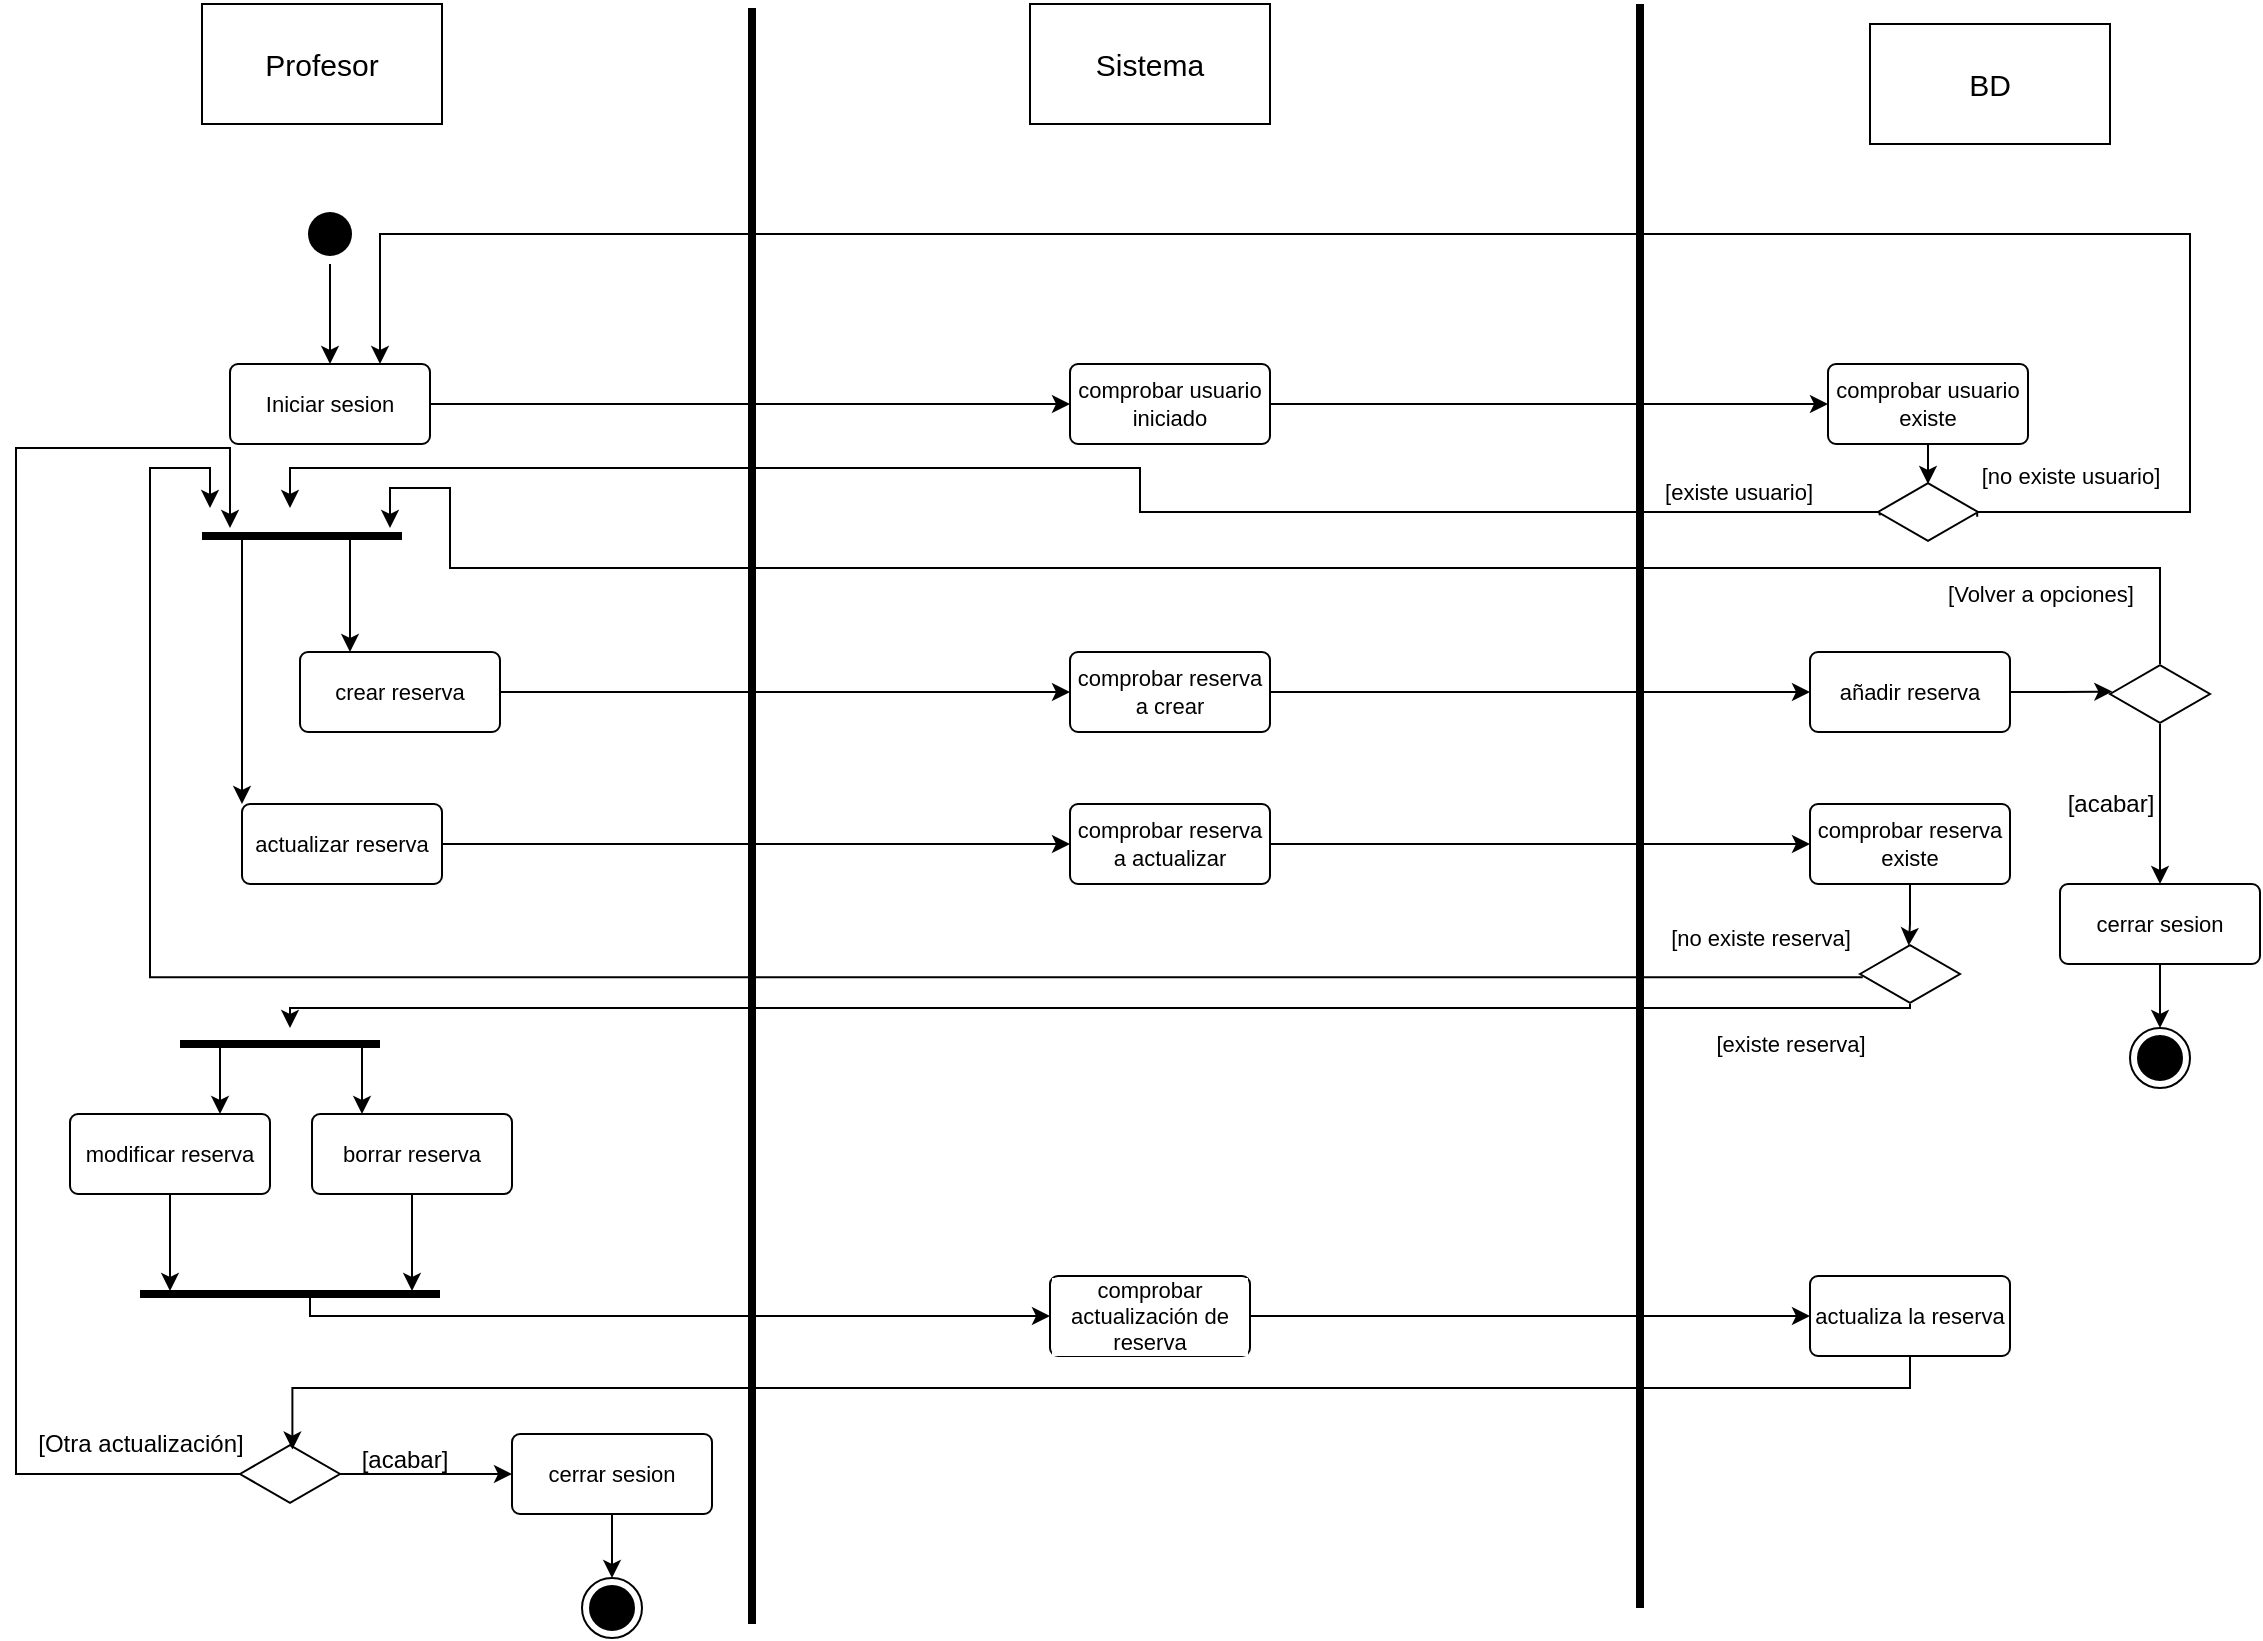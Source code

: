 <mxfile version="26.0.12">
  <diagram name="Página-1" id="qlRQV2MQdT9s-rdoZJUx">
    <mxGraphModel dx="1750" dy="928" grid="1" gridSize="10" guides="1" tooltips="1" connect="1" arrows="1" fold="1" page="1" pageScale="1" pageWidth="1169" pageHeight="827" math="0" shadow="0">
      <root>
        <mxCell id="0" />
        <mxCell id="1" parent="0" />
        <mxCell id="wWT4ilZx3VzIWegS0zs--90" value="" style="line;strokeWidth=4;direction=south;html=1;perimeter=backbonePerimeter;points=[];outlineConnect=0;fontFamily=Helvetica;fontSize=11;fontColor=default;labelBackgroundColor=default;" parent="1" vertex="1">
          <mxGeometry x="406" y="10" width="10" height="808" as="geometry" />
        </mxCell>
        <mxCell id="wWT4ilZx3VzIWegS0zs--91" value="&lt;font style=&quot;font-size: 15px;&quot;&gt;Profesor&lt;/font&gt;" style="rounded=0;whiteSpace=wrap;html=1;fontFamily=Helvetica;fontSize=11;fontColor=default;labelBackgroundColor=default;" parent="1" vertex="1">
          <mxGeometry x="136" y="8" width="120" height="60" as="geometry" />
        </mxCell>
        <mxCell id="wWT4ilZx3VzIWegS0zs--92" value="&lt;font style=&quot;font-size: 15px;&quot;&gt;Sistema&lt;/font&gt;" style="rounded=0;whiteSpace=wrap;html=1;fontFamily=Helvetica;fontSize=11;fontColor=default;labelBackgroundColor=default;" parent="1" vertex="1">
          <mxGeometry x="550" y="8" width="120" height="60" as="geometry" />
        </mxCell>
        <mxCell id="wWT4ilZx3VzIWegS0zs--93" style="edgeStyle=none;shape=connector;curved=0;rounded=0;orthogonalLoop=1;jettySize=auto;html=1;entryX=0.5;entryY=0;entryDx=0;entryDy=0;strokeColor=default;align=center;verticalAlign=middle;fontFamily=Helvetica;fontSize=11;fontColor=default;labelBackgroundColor=default;endArrow=classic;endFill=1;" parent="1" source="wWT4ilZx3VzIWegS0zs--94" target="wWT4ilZx3VzIWegS0zs--96" edge="1">
          <mxGeometry relative="1" as="geometry" />
        </mxCell>
        <mxCell id="wWT4ilZx3VzIWegS0zs--94" value="" style="ellipse;html=1;shape=endState;fillColor=#000000;strokeColor=none;" parent="1" vertex="1">
          <mxGeometry x="185" y="108" width="30" height="30" as="geometry" />
        </mxCell>
        <mxCell id="wWT4ilZx3VzIWegS0zs--95" style="edgeStyle=none;shape=connector;curved=0;rounded=0;orthogonalLoop=1;jettySize=auto;html=1;strokeColor=default;align=center;verticalAlign=middle;fontFamily=Helvetica;fontSize=11;fontColor=default;labelBackgroundColor=default;endArrow=classic;endFill=1;entryX=0;entryY=0.5;entryDx=0;entryDy=0;" parent="1" source="wWT4ilZx3VzIWegS0zs--96" target="wWT4ilZx3VzIWegS0zs--98" edge="1">
          <mxGeometry relative="1" as="geometry">
            <mxPoint x="611" y="208" as="targetPoint" />
          </mxGeometry>
        </mxCell>
        <mxCell id="wWT4ilZx3VzIWegS0zs--96" value="Iniciar sesion" style="rounded=1;arcSize=10;whiteSpace=wrap;html=1;align=center;fontFamily=Helvetica;fontSize=11;fontColor=default;labelBackgroundColor=default;" parent="1" vertex="1">
          <mxGeometry x="150" y="188" width="100" height="40" as="geometry" />
        </mxCell>
        <mxCell id="7pXeF4EEX6OUsHhG6Bgy-25" style="edgeStyle=orthogonalEdgeStyle;rounded=0;orthogonalLoop=1;jettySize=auto;html=1;entryX=0;entryY=0.5;entryDx=0;entryDy=0;" edge="1" parent="1" source="wWT4ilZx3VzIWegS0zs--98" target="7pXeF4EEX6OUsHhG6Bgy-24">
          <mxGeometry relative="1" as="geometry" />
        </mxCell>
        <mxCell id="wWT4ilZx3VzIWegS0zs--98" value="comprobar usuario iniciado" style="rounded=1;arcSize=10;whiteSpace=wrap;html=1;align=center;fontFamily=Helvetica;fontSize=11;fontColor=default;labelBackgroundColor=default;" parent="1" vertex="1">
          <mxGeometry x="570" y="188" width="100" height="40" as="geometry" />
        </mxCell>
        <mxCell id="wWT4ilZx3VzIWegS0zs--99" style="edgeStyle=orthogonalEdgeStyle;shape=connector;rounded=0;orthogonalLoop=1;jettySize=auto;html=1;strokeColor=default;align=center;verticalAlign=middle;fontFamily=Helvetica;fontSize=11;fontColor=default;labelBackgroundColor=default;endArrow=classic;endFill=1;exitX=0.017;exitY=0.556;exitDx=0;exitDy=0;exitPerimeter=0;" parent="1" source="wWT4ilZx3VzIWegS0zs--101" edge="1">
          <mxGeometry relative="1" as="geometry">
            <mxPoint x="180" y="260" as="targetPoint" />
            <mxPoint x="970" y="262" as="sourcePoint" />
            <Array as="points">
              <mxPoint x="975" y="262" />
              <mxPoint x="605" y="262" />
              <mxPoint x="605" y="240" />
              <mxPoint x="180" y="240" />
            </Array>
          </mxGeometry>
        </mxCell>
        <mxCell id="7pXeF4EEX6OUsHhG6Bgy-41" style="edgeStyle=orthogonalEdgeStyle;rounded=0;orthogonalLoop=1;jettySize=auto;html=1;entryX=0.75;entryY=0;entryDx=0;entryDy=0;exitX=0.992;exitY=0.58;exitDx=0;exitDy=0;exitPerimeter=0;" edge="1" parent="1" source="wWT4ilZx3VzIWegS0zs--101" target="wWT4ilZx3VzIWegS0zs--96">
          <mxGeometry relative="1" as="geometry">
            <Array as="points">
              <mxPoint x="1024" y="262" />
              <mxPoint x="1130" y="262" />
              <mxPoint x="1130" y="123" />
              <mxPoint x="225" y="123" />
            </Array>
          </mxGeometry>
        </mxCell>
        <mxCell id="wWT4ilZx3VzIWegS0zs--101" value="" style="html=1;whiteSpace=wrap;aspect=fixed;shape=isoRectangle;fontFamily=Helvetica;fontSize=11;fontColor=default;labelBackgroundColor=default;" parent="1" vertex="1">
          <mxGeometry x="974" y="247" width="50" height="30" as="geometry" />
        </mxCell>
        <mxCell id="wWT4ilZx3VzIWegS0zs--103" style="edgeStyle=none;shape=connector;curved=0;rounded=0;orthogonalLoop=1;jettySize=auto;html=1;entryX=0;entryY=0;entryDx=0;entryDy=0;strokeColor=default;align=center;verticalAlign=middle;fontFamily=Helvetica;fontSize=11;fontColor=default;labelBackgroundColor=default;endArrow=classic;endFill=1;" parent="1" source="wWT4ilZx3VzIWegS0zs--105" target="wWT4ilZx3VzIWegS0zs--109" edge="1">
          <mxGeometry relative="1" as="geometry" />
        </mxCell>
        <mxCell id="wWT4ilZx3VzIWegS0zs--104" style="edgeStyle=none;shape=connector;curved=0;rounded=0;orthogonalLoop=1;jettySize=auto;html=1;entryX=0.25;entryY=0;entryDx=0;entryDy=0;strokeColor=default;align=center;verticalAlign=middle;fontFamily=Helvetica;fontSize=11;fontColor=default;labelBackgroundColor=default;endArrow=classic;endFill=1;" parent="1" source="wWT4ilZx3VzIWegS0zs--105" target="wWT4ilZx3VzIWegS0zs--107" edge="1">
          <mxGeometry relative="1" as="geometry" />
        </mxCell>
        <mxCell id="wWT4ilZx3VzIWegS0zs--105" value="" style="line;strokeWidth=4;direction=south;html=1;perimeter=backbonePerimeter;points=[];outlineConnect=0;fontFamily=Helvetica;fontSize=11;fontColor=default;labelBackgroundColor=default;rotation=-90;" parent="1" vertex="1">
          <mxGeometry x="181" y="224" width="10" height="100" as="geometry" />
        </mxCell>
        <mxCell id="7pXeF4EEX6OUsHhG6Bgy-22" style="edgeStyle=orthogonalEdgeStyle;rounded=0;orthogonalLoop=1;jettySize=auto;html=1;entryX=0;entryY=0.5;entryDx=0;entryDy=0;" edge="1" parent="1" source="wWT4ilZx3VzIWegS0zs--107" target="7pXeF4EEX6OUsHhG6Bgy-21">
          <mxGeometry relative="1" as="geometry" />
        </mxCell>
        <mxCell id="wWT4ilZx3VzIWegS0zs--107" value="crear reserva" style="rounded=1;arcSize=10;whiteSpace=wrap;html=1;align=center;fontFamily=Helvetica;fontSize=11;fontColor=default;labelBackgroundColor=default;" parent="1" vertex="1">
          <mxGeometry x="185" y="332" width="100" height="40" as="geometry" />
        </mxCell>
        <mxCell id="wWT4ilZx3VzIWegS0zs--108" style="edgeStyle=none;shape=connector;curved=0;rounded=0;orthogonalLoop=1;jettySize=auto;html=1;entryX=0;entryY=0.5;entryDx=0;entryDy=0;strokeColor=default;align=center;verticalAlign=middle;fontFamily=Helvetica;fontSize=11;fontColor=default;labelBackgroundColor=default;endArrow=classic;endFill=1;" parent="1" source="wWT4ilZx3VzIWegS0zs--109" target="wWT4ilZx3VzIWegS0zs--114" edge="1">
          <mxGeometry relative="1" as="geometry" />
        </mxCell>
        <mxCell id="wWT4ilZx3VzIWegS0zs--109" value="actualizar reserva" style="rounded=1;arcSize=10;whiteSpace=wrap;html=1;align=center;fontFamily=Helvetica;fontSize=11;fontColor=default;labelBackgroundColor=default;" parent="1" vertex="1">
          <mxGeometry x="156" y="408" width="100" height="40" as="geometry" />
        </mxCell>
        <mxCell id="wWT4ilZx3VzIWegS0zs--110" value="[existe usuario]" style="text;html=1;align=center;verticalAlign=middle;resizable=0;points=[];autosize=1;strokeColor=none;fillColor=none;fontFamily=Helvetica;fontSize=11;fontColor=default;labelBackgroundColor=default;" parent="1" vertex="1">
          <mxGeometry x="854" y="237" width="100" height="30" as="geometry" />
        </mxCell>
        <mxCell id="wWT4ilZx3VzIWegS0zs--111" value="[no existe usuario]" style="text;html=1;align=center;verticalAlign=middle;resizable=0;points=[];autosize=1;strokeColor=none;fillColor=none;fontFamily=Helvetica;fontSize=11;fontColor=default;labelBackgroundColor=default;" parent="1" vertex="1">
          <mxGeometry x="1015" y="229" width="110" height="30" as="geometry" />
        </mxCell>
        <mxCell id="wWT4ilZx3VzIWegS0zs--113" value="añadir reserva" style="rounded=1;arcSize=10;whiteSpace=wrap;html=1;align=center;fontFamily=Helvetica;fontSize=11;fontColor=default;labelBackgroundColor=default;" parent="1" vertex="1">
          <mxGeometry x="940" y="332" width="100" height="40" as="geometry" />
        </mxCell>
        <mxCell id="7pXeF4EEX6OUsHhG6Bgy-29" style="edgeStyle=orthogonalEdgeStyle;rounded=0;orthogonalLoop=1;jettySize=auto;html=1;entryX=0;entryY=0.5;entryDx=0;entryDy=0;" edge="1" parent="1" source="wWT4ilZx3VzIWegS0zs--114" target="7pXeF4EEX6OUsHhG6Bgy-28">
          <mxGeometry relative="1" as="geometry" />
        </mxCell>
        <mxCell id="wWT4ilZx3VzIWegS0zs--114" value="comprobar reserva&lt;div&gt;a actualizar&lt;/div&gt;" style="rounded=1;arcSize=10;whiteSpace=wrap;html=1;align=center;fontFamily=Helvetica;fontSize=11;fontColor=default;labelBackgroundColor=default;" parent="1" vertex="1">
          <mxGeometry x="570" y="408" width="100" height="40" as="geometry" />
        </mxCell>
        <mxCell id="7pXeF4EEX6OUsHhG6Bgy-33" style="edgeStyle=orthogonalEdgeStyle;rounded=0;orthogonalLoop=1;jettySize=auto;html=1;exitX=0.028;exitY=0.553;exitDx=0;exitDy=0;exitPerimeter=0;" edge="1" parent="1" source="wWT4ilZx3VzIWegS0zs--118">
          <mxGeometry relative="1" as="geometry">
            <mxPoint x="140" y="260" as="targetPoint" />
            <Array as="points">
              <mxPoint x="110" y="495" />
              <mxPoint x="110" y="240" />
              <mxPoint x="140" y="240" />
            </Array>
          </mxGeometry>
        </mxCell>
        <mxCell id="7pXeF4EEX6OUsHhG6Bgy-55" style="edgeStyle=orthogonalEdgeStyle;rounded=0;orthogonalLoop=1;jettySize=auto;html=1;" edge="1" parent="1" source="wWT4ilZx3VzIWegS0zs--118">
          <mxGeometry relative="1" as="geometry">
            <mxPoint x="180" y="520" as="targetPoint" />
            <Array as="points">
              <mxPoint x="990" y="510" />
            </Array>
          </mxGeometry>
        </mxCell>
        <mxCell id="wWT4ilZx3VzIWegS0zs--118" value="" style="html=1;whiteSpace=wrap;aspect=fixed;shape=isoRectangle;fontFamily=Helvetica;fontSize=11;fontColor=default;labelBackgroundColor=default;" parent="1" vertex="1">
          <mxGeometry x="965" y="478" width="50" height="30" as="geometry" />
        </mxCell>
        <mxCell id="wWT4ilZx3VzIWegS0zs--119" value="[no existe reserva]" style="text;html=1;align=center;verticalAlign=middle;resizable=0;points=[];autosize=1;strokeColor=none;fillColor=none;fontFamily=Helvetica;fontSize=11;fontColor=default;labelBackgroundColor=default;" parent="1" vertex="1">
          <mxGeometry x="860" y="460" width="110" height="30" as="geometry" />
        </mxCell>
        <mxCell id="wWT4ilZx3VzIWegS0zs--120" style="edgeStyle=none;shape=connector;curved=0;rounded=0;orthogonalLoop=1;jettySize=auto;html=1;entryX=0.75;entryY=0;entryDx=0;entryDy=0;strokeColor=default;align=center;verticalAlign=middle;fontFamily=Helvetica;fontSize=11;fontColor=default;labelBackgroundColor=default;endArrow=classic;endFill=1;" parent="1" source="wWT4ilZx3VzIWegS0zs--122" target="wWT4ilZx3VzIWegS0zs--126" edge="1">
          <mxGeometry relative="1" as="geometry" />
        </mxCell>
        <mxCell id="wWT4ilZx3VzIWegS0zs--121" style="edgeStyle=none;shape=connector;curved=0;rounded=0;orthogonalLoop=1;jettySize=auto;html=1;entryX=0.25;entryY=0;entryDx=0;entryDy=0;strokeColor=default;align=center;verticalAlign=middle;fontFamily=Helvetica;fontSize=11;fontColor=default;labelBackgroundColor=default;endArrow=classic;endFill=1;" parent="1" source="wWT4ilZx3VzIWegS0zs--122" target="wWT4ilZx3VzIWegS0zs--128" edge="1">
          <mxGeometry relative="1" as="geometry" />
        </mxCell>
        <mxCell id="wWT4ilZx3VzIWegS0zs--122" value="" style="line;strokeWidth=4;direction=south;html=1;perimeter=backbonePerimeter;points=[];outlineConnect=0;fontFamily=Helvetica;fontSize=11;fontColor=default;labelBackgroundColor=default;rotation=-90;" parent="1" vertex="1">
          <mxGeometry x="170" y="478" width="10" height="100" as="geometry" />
        </mxCell>
        <mxCell id="wWT4ilZx3VzIWegS0zs--124" value="[existe reserva]" style="text;html=1;align=center;verticalAlign=middle;resizable=0;points=[];autosize=1;strokeColor=none;fillColor=none;fontFamily=Helvetica;fontSize=11;fontColor=default;labelBackgroundColor=default;" parent="1" vertex="1">
          <mxGeometry x="880" y="513" width="100" height="30" as="geometry" />
        </mxCell>
        <mxCell id="wWT4ilZx3VzIWegS0zs--125" style="edgeStyle=none;shape=connector;curved=0;rounded=0;orthogonalLoop=1;jettySize=auto;html=1;strokeColor=default;align=center;verticalAlign=middle;fontFamily=Helvetica;fontSize=11;fontColor=default;labelBackgroundColor=default;endArrow=classic;endFill=1;" parent="1" source="wWT4ilZx3VzIWegS0zs--126" target="7pXeF4EEX6OUsHhG6Bgy-5" edge="1">
          <mxGeometry relative="1" as="geometry">
            <mxPoint x="120" y="633" as="targetPoint" />
          </mxGeometry>
        </mxCell>
        <mxCell id="wWT4ilZx3VzIWegS0zs--126" value="modificar reserva" style="rounded=1;arcSize=10;whiteSpace=wrap;html=1;align=center;fontFamily=Helvetica;fontSize=11;fontColor=default;labelBackgroundColor=default;" parent="1" vertex="1">
          <mxGeometry x="70" y="563" width="100" height="40" as="geometry" />
        </mxCell>
        <mxCell id="wWT4ilZx3VzIWegS0zs--127" style="edgeStyle=none;shape=connector;curved=0;rounded=0;orthogonalLoop=1;jettySize=auto;html=1;strokeColor=default;align=center;verticalAlign=middle;fontFamily=Helvetica;fontSize=11;fontColor=default;labelBackgroundColor=default;endArrow=classic;endFill=1;" parent="1" source="wWT4ilZx3VzIWegS0zs--128" target="7pXeF4EEX6OUsHhG6Bgy-5" edge="1">
          <mxGeometry relative="1" as="geometry">
            <mxPoint x="241" y="633" as="targetPoint" />
          </mxGeometry>
        </mxCell>
        <mxCell id="wWT4ilZx3VzIWegS0zs--128" value="borrar reserva" style="rounded=1;arcSize=10;whiteSpace=wrap;html=1;align=center;fontFamily=Helvetica;fontSize=11;fontColor=default;labelBackgroundColor=default;" parent="1" vertex="1">
          <mxGeometry x="191" y="563" width="100" height="40" as="geometry" />
        </mxCell>
        <mxCell id="7pXeF4EEX6OUsHhG6Bgy-57" style="edgeStyle=orthogonalEdgeStyle;rounded=0;orthogonalLoop=1;jettySize=auto;html=1;entryX=0;entryY=0.5;entryDx=0;entryDy=0;" edge="1" parent="1">
          <mxGeometry relative="1" as="geometry">
            <mxPoint x="190" y="654" as="sourcePoint" />
            <mxPoint x="560" y="664" as="targetPoint" />
            <Array as="points">
              <mxPoint x="310" y="664" />
              <mxPoint x="310" y="664" />
            </Array>
          </mxGeometry>
        </mxCell>
        <mxCell id="7pXeF4EEX6OUsHhG6Bgy-5" value="" style="line;strokeWidth=4;direction=south;html=1;perimeter=backbonePerimeter;points=[];outlineConnect=0;fontFamily=Helvetica;fontSize=11;fontColor=default;labelBackgroundColor=default;rotation=-90;" vertex="1" parent="1">
          <mxGeometry x="175" y="578" width="10" height="150" as="geometry" />
        </mxCell>
        <mxCell id="7pXeF4EEX6OUsHhG6Bgy-58" style="edgeStyle=orthogonalEdgeStyle;rounded=0;orthogonalLoop=1;jettySize=auto;html=1;entryX=0;entryY=0.5;entryDx=0;entryDy=0;entryPerimeter=0;" edge="1" parent="1" source="7pXeF4EEX6OUsHhG6Bgy-6" target="7pXeF4EEX6OUsHhG6Bgy-31">
          <mxGeometry relative="1" as="geometry">
            <mxPoint x="930" y="664" as="targetPoint" />
          </mxGeometry>
        </mxCell>
        <mxCell id="7pXeF4EEX6OUsHhG6Bgy-6" value="comprobar actualización de reserva" style="rounded=1;arcSize=10;whiteSpace=wrap;html=1;align=center;fontFamily=Helvetica;fontSize=11;fontColor=default;labelBackgroundColor=default;" vertex="1" parent="1">
          <mxGeometry x="560" y="644" width="100" height="40" as="geometry" />
        </mxCell>
        <mxCell id="7pXeF4EEX6OUsHhG6Bgy-11" style="edgeStyle=orthogonalEdgeStyle;rounded=0;orthogonalLoop=1;jettySize=auto;html=1;" edge="1" parent="1" source="7pXeF4EEX6OUsHhG6Bgy-9">
          <mxGeometry relative="1" as="geometry">
            <mxPoint x="150" y="270" as="targetPoint" />
            <Array as="points">
              <mxPoint x="43" y="743" />
              <mxPoint x="43" y="230" />
              <mxPoint x="150" y="230" />
            </Array>
          </mxGeometry>
        </mxCell>
        <mxCell id="7pXeF4EEX6OUsHhG6Bgy-14" style="edgeStyle=orthogonalEdgeStyle;rounded=0;orthogonalLoop=1;jettySize=auto;html=1;entryX=0;entryY=0.5;entryDx=0;entryDy=0;" edge="1" parent="1" source="7pXeF4EEX6OUsHhG6Bgy-9" target="7pXeF4EEX6OUsHhG6Bgy-13">
          <mxGeometry relative="1" as="geometry" />
        </mxCell>
        <mxCell id="7pXeF4EEX6OUsHhG6Bgy-9" value="" style="html=1;whiteSpace=wrap;aspect=fixed;shape=isoRectangle;fontFamily=Helvetica;fontSize=11;fontColor=default;labelBackgroundColor=default;" vertex="1" parent="1">
          <mxGeometry x="155" y="728" width="50" height="30" as="geometry" />
        </mxCell>
        <mxCell id="7pXeF4EEX6OUsHhG6Bgy-15" style="edgeStyle=orthogonalEdgeStyle;rounded=0;orthogonalLoop=1;jettySize=auto;html=1;entryX=0.5;entryY=0;entryDx=0;entryDy=0;" edge="1" parent="1" source="7pXeF4EEX6OUsHhG6Bgy-13" target="7pXeF4EEX6OUsHhG6Bgy-16">
          <mxGeometry relative="1" as="geometry">
            <mxPoint x="306" y="848" as="targetPoint" />
          </mxGeometry>
        </mxCell>
        <mxCell id="7pXeF4EEX6OUsHhG6Bgy-13" value="cerrar sesion" style="rounded=1;arcSize=10;whiteSpace=wrap;html=1;align=center;fontFamily=Helvetica;fontSize=11;fontColor=default;labelBackgroundColor=default;" vertex="1" parent="1">
          <mxGeometry x="291" y="723" width="100" height="40" as="geometry" />
        </mxCell>
        <mxCell id="7pXeF4EEX6OUsHhG6Bgy-16" value="" style="ellipse;html=1;shape=endState;fillColor=#000000;strokeColor=default;" vertex="1" parent="1">
          <mxGeometry x="326" y="795" width="30" height="30" as="geometry" />
        </mxCell>
        <mxCell id="7pXeF4EEX6OUsHhG6Bgy-18" value="[Otra actualización]" style="text;html=1;align=center;verticalAlign=middle;resizable=0;points=[];autosize=1;strokeColor=none;fillColor=none;" vertex="1" parent="1">
          <mxGeometry x="40" y="713" width="130" height="30" as="geometry" />
        </mxCell>
        <mxCell id="7pXeF4EEX6OUsHhG6Bgy-19" value="" style="line;strokeWidth=4;direction=south;html=1;perimeter=backbonePerimeter;points=[];outlineConnect=0;fontFamily=Helvetica;fontSize=11;fontColor=default;labelBackgroundColor=default;" vertex="1" parent="1">
          <mxGeometry x="850" y="8" width="10" height="802" as="geometry" />
        </mxCell>
        <mxCell id="7pXeF4EEX6OUsHhG6Bgy-20" value="&lt;font style=&quot;font-size: 15px;&quot;&gt;BD&lt;/font&gt;" style="rounded=0;whiteSpace=wrap;html=1;fontFamily=Helvetica;fontSize=11;fontColor=default;labelBackgroundColor=default;" vertex="1" parent="1">
          <mxGeometry x="970" y="18" width="120" height="60" as="geometry" />
        </mxCell>
        <mxCell id="7pXeF4EEX6OUsHhG6Bgy-23" style="edgeStyle=orthogonalEdgeStyle;rounded=0;orthogonalLoop=1;jettySize=auto;html=1;entryX=0;entryY=0.5;entryDx=0;entryDy=0;" edge="1" parent="1" source="7pXeF4EEX6OUsHhG6Bgy-21" target="wWT4ilZx3VzIWegS0zs--113">
          <mxGeometry relative="1" as="geometry" />
        </mxCell>
        <mxCell id="7pXeF4EEX6OUsHhG6Bgy-21" value="comprobar reserva a crear" style="rounded=1;arcSize=10;whiteSpace=wrap;html=1;align=center;fontFamily=Helvetica;fontSize=11;fontColor=default;labelBackgroundColor=default;" vertex="1" parent="1">
          <mxGeometry x="570" y="332" width="100" height="40" as="geometry" />
        </mxCell>
        <mxCell id="7pXeF4EEX6OUsHhG6Bgy-24" value="comprobar usuario existe" style="rounded=1;arcSize=10;whiteSpace=wrap;html=1;align=center;fontFamily=Helvetica;fontSize=11;fontColor=default;labelBackgroundColor=default;" vertex="1" parent="1">
          <mxGeometry x="949" y="188" width="100" height="40" as="geometry" />
        </mxCell>
        <mxCell id="7pXeF4EEX6OUsHhG6Bgy-27" style="edgeStyle=orthogonalEdgeStyle;rounded=0;orthogonalLoop=1;jettySize=auto;html=1;entryX=0.502;entryY=0.038;entryDx=0;entryDy=0;entryPerimeter=0;" edge="1" parent="1" source="7pXeF4EEX6OUsHhG6Bgy-24" target="wWT4ilZx3VzIWegS0zs--101">
          <mxGeometry relative="1" as="geometry" />
        </mxCell>
        <mxCell id="7pXeF4EEX6OUsHhG6Bgy-28" value="comprobar reserva existe" style="rounded=1;arcSize=10;whiteSpace=wrap;html=1;align=center;fontFamily=Helvetica;fontSize=11;fontColor=default;labelBackgroundColor=default;" vertex="1" parent="1">
          <mxGeometry x="940" y="408" width="100" height="40" as="geometry" />
        </mxCell>
        <mxCell id="7pXeF4EEX6OUsHhG6Bgy-30" style="edgeStyle=orthogonalEdgeStyle;rounded=0;orthogonalLoop=1;jettySize=auto;html=1;entryX=0.487;entryY=0.027;entryDx=0;entryDy=0;entryPerimeter=0;" edge="1" parent="1" source="7pXeF4EEX6OUsHhG6Bgy-28" target="wWT4ilZx3VzIWegS0zs--118">
          <mxGeometry relative="1" as="geometry" />
        </mxCell>
        <mxCell id="7pXeF4EEX6OUsHhG6Bgy-31" value="actualiza la reserva" style="rounded=1;arcSize=10;whiteSpace=wrap;html=1;align=center;fontFamily=Helvetica;fontSize=11;fontColor=default;labelBackgroundColor=default;" vertex="1" parent="1">
          <mxGeometry x="940" y="644" width="100" height="40" as="geometry" />
        </mxCell>
        <mxCell id="7pXeF4EEX6OUsHhG6Bgy-38" value="[acabar]" style="text;html=1;align=center;verticalAlign=middle;resizable=0;points=[];autosize=1;strokeColor=none;fillColor=none;" vertex="1" parent="1">
          <mxGeometry x="202" y="721" width="70" height="30" as="geometry" />
        </mxCell>
        <mxCell id="7pXeF4EEX6OUsHhG6Bgy-44" style="edgeStyle=orthogonalEdgeStyle;rounded=0;orthogonalLoop=1;jettySize=auto;html=1;" edge="1" parent="1" source="7pXeF4EEX6OUsHhG6Bgy-42">
          <mxGeometry relative="1" as="geometry">
            <mxPoint x="230" y="270" as="targetPoint" />
            <Array as="points">
              <mxPoint x="1115" y="290" />
              <mxPoint x="260" y="290" />
              <mxPoint x="260" y="250" />
              <mxPoint x="230" y="250" />
            </Array>
          </mxGeometry>
        </mxCell>
        <mxCell id="7pXeF4EEX6OUsHhG6Bgy-46" style="edgeStyle=orthogonalEdgeStyle;rounded=0;orthogonalLoop=1;jettySize=auto;html=1;entryX=0.5;entryY=0;entryDx=0;entryDy=0;" edge="1" parent="1" source="7pXeF4EEX6OUsHhG6Bgy-42" target="7pXeF4EEX6OUsHhG6Bgy-49">
          <mxGeometry relative="1" as="geometry">
            <mxPoint x="1115" y="410" as="targetPoint" />
          </mxGeometry>
        </mxCell>
        <mxCell id="7pXeF4EEX6OUsHhG6Bgy-42" value="" style="html=1;whiteSpace=wrap;aspect=fixed;shape=isoRectangle;fontFamily=Helvetica;fontSize=11;fontColor=default;labelBackgroundColor=default;" vertex="1" parent="1">
          <mxGeometry x="1090" y="338" width="50" height="30" as="geometry" />
        </mxCell>
        <mxCell id="7pXeF4EEX6OUsHhG6Bgy-43" style="edgeStyle=orthogonalEdgeStyle;rounded=0;orthogonalLoop=1;jettySize=auto;html=1;entryX=0.023;entryY=0.459;entryDx=0;entryDy=0;entryPerimeter=0;" edge="1" parent="1" source="wWT4ilZx3VzIWegS0zs--113" target="7pXeF4EEX6OUsHhG6Bgy-42">
          <mxGeometry relative="1" as="geometry" />
        </mxCell>
        <mxCell id="7pXeF4EEX6OUsHhG6Bgy-45" value="[Volver a opciones]" style="text;html=1;align=center;verticalAlign=middle;resizable=0;points=[];autosize=1;strokeColor=none;fillColor=none;fontFamily=Helvetica;fontSize=11;fontColor=default;labelBackgroundColor=default;" vertex="1" parent="1">
          <mxGeometry x="995" y="288" width="120" height="30" as="geometry" />
        </mxCell>
        <mxCell id="7pXeF4EEX6OUsHhG6Bgy-48" style="edgeStyle=orthogonalEdgeStyle;rounded=0;orthogonalLoop=1;jettySize=auto;html=1;entryX=0.5;entryY=0;entryDx=0;entryDy=0;" edge="1" parent="1" source="7pXeF4EEX6OUsHhG6Bgy-49" target="7pXeF4EEX6OUsHhG6Bgy-50">
          <mxGeometry relative="1" as="geometry">
            <mxPoint x="1105" y="573" as="targetPoint" />
          </mxGeometry>
        </mxCell>
        <mxCell id="7pXeF4EEX6OUsHhG6Bgy-49" value="cerrar sesion" style="rounded=1;arcSize=10;whiteSpace=wrap;html=1;align=center;fontFamily=Helvetica;fontSize=11;fontColor=default;labelBackgroundColor=default;" vertex="1" parent="1">
          <mxGeometry x="1065" y="448" width="100" height="40" as="geometry" />
        </mxCell>
        <mxCell id="7pXeF4EEX6OUsHhG6Bgy-50" value="" style="ellipse;html=1;shape=endState;fillColor=#000000;strokeColor=default;" vertex="1" parent="1">
          <mxGeometry x="1100" y="520" width="30" height="30" as="geometry" />
        </mxCell>
        <mxCell id="7pXeF4EEX6OUsHhG6Bgy-53" value="[acabar]" style="text;html=1;align=center;verticalAlign=middle;resizable=0;points=[];autosize=1;strokeColor=none;fillColor=none;" vertex="1" parent="1">
          <mxGeometry x="1055" y="393" width="70" height="30" as="geometry" />
        </mxCell>
        <mxCell id="7pXeF4EEX6OUsHhG6Bgy-59" style="edgeStyle=orthogonalEdgeStyle;rounded=0;orthogonalLoop=1;jettySize=auto;html=1;entryX=0.524;entryY=0.093;entryDx=0;entryDy=0;entryPerimeter=0;" edge="1" parent="1" source="7pXeF4EEX6OUsHhG6Bgy-31" target="7pXeF4EEX6OUsHhG6Bgy-9">
          <mxGeometry relative="1" as="geometry">
            <Array as="points">
              <mxPoint x="990" y="700" />
              <mxPoint x="181" y="700" />
            </Array>
          </mxGeometry>
        </mxCell>
      </root>
    </mxGraphModel>
  </diagram>
</mxfile>
